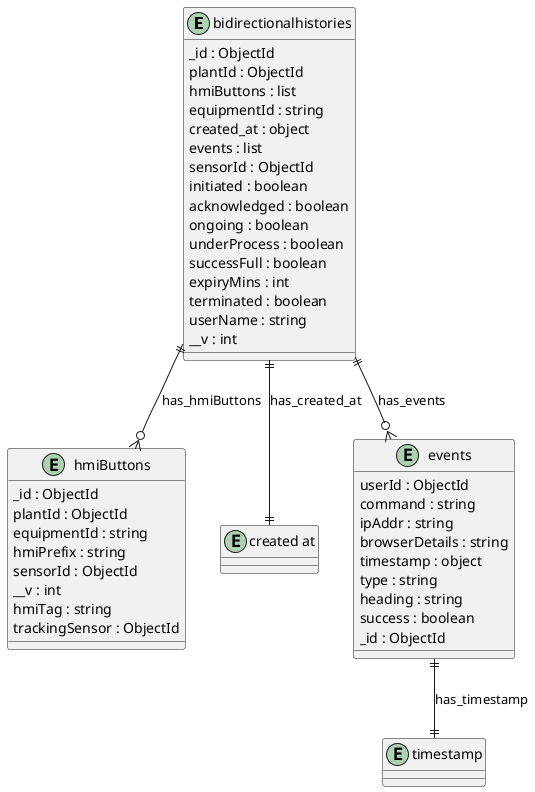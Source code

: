 @startuml bidirectionalhistories_Diagram

entity "bidirectionalhistories" as bidirectionalhistories {
  _id : ObjectId
  plantId : ObjectId
  hmiButtons : list
  equipmentId : string
  created_at : object
  events : list
  sensorId : ObjectId
  initiated : boolean
  acknowledged : boolean
  ongoing : boolean
  underProcess : boolean
  successFull : boolean
  expiryMins : int
  terminated : boolean
  userName : string
  __v : int
}

entity "hmiButtons" as hmiButtons {
  _id : ObjectId
  plantId : ObjectId
  equipmentId : string
  hmiPrefix : string
  sensorId : ObjectId
  __v : int
  hmiTag : string
  trackingSensor : ObjectId
}

entity "created at" as created_at {
}

entity "events" as events {
  userId : ObjectId
  command : string
  ipAddr : string
  browserDetails : string
  timestamp : object
  type : string
  heading : string
  success : boolean
  _id : ObjectId
}

entity "timestamp" as timestamp {
}

' // Relationships
bidirectionalhistories ||--o{ hmiButtons : has_hmiButtons
bidirectionalhistories ||--|| created_at : has_created_at
bidirectionalhistories ||--o{ events : has_events
events ||--|| timestamp : has_timestamp
@enduml